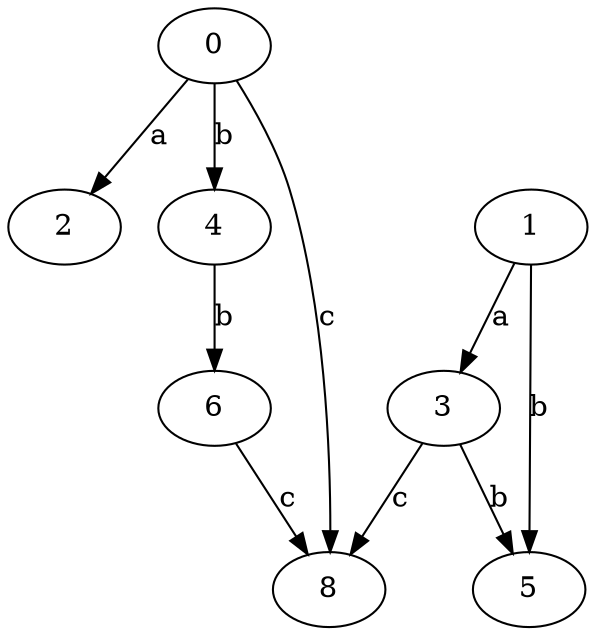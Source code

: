 strict digraph  {
2;
3;
0;
4;
5;
6;
1;
8;
3 -> 5  [label=b];
3 -> 8  [label=c];
0 -> 2  [label=a];
0 -> 4  [label=b];
0 -> 8  [label=c];
4 -> 6  [label=b];
6 -> 8  [label=c];
1 -> 3  [label=a];
1 -> 5  [label=b];
}
